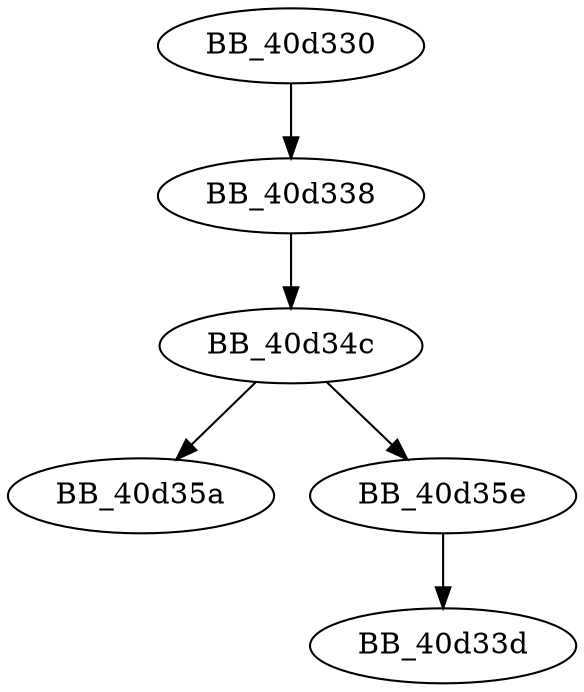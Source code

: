 DiGraph sub_40D330{
BB_40d330->BB_40d338
BB_40d338->BB_40d34c
BB_40d34c->BB_40d35a
BB_40d34c->BB_40d35e
BB_40d35e->BB_40d33d
}
